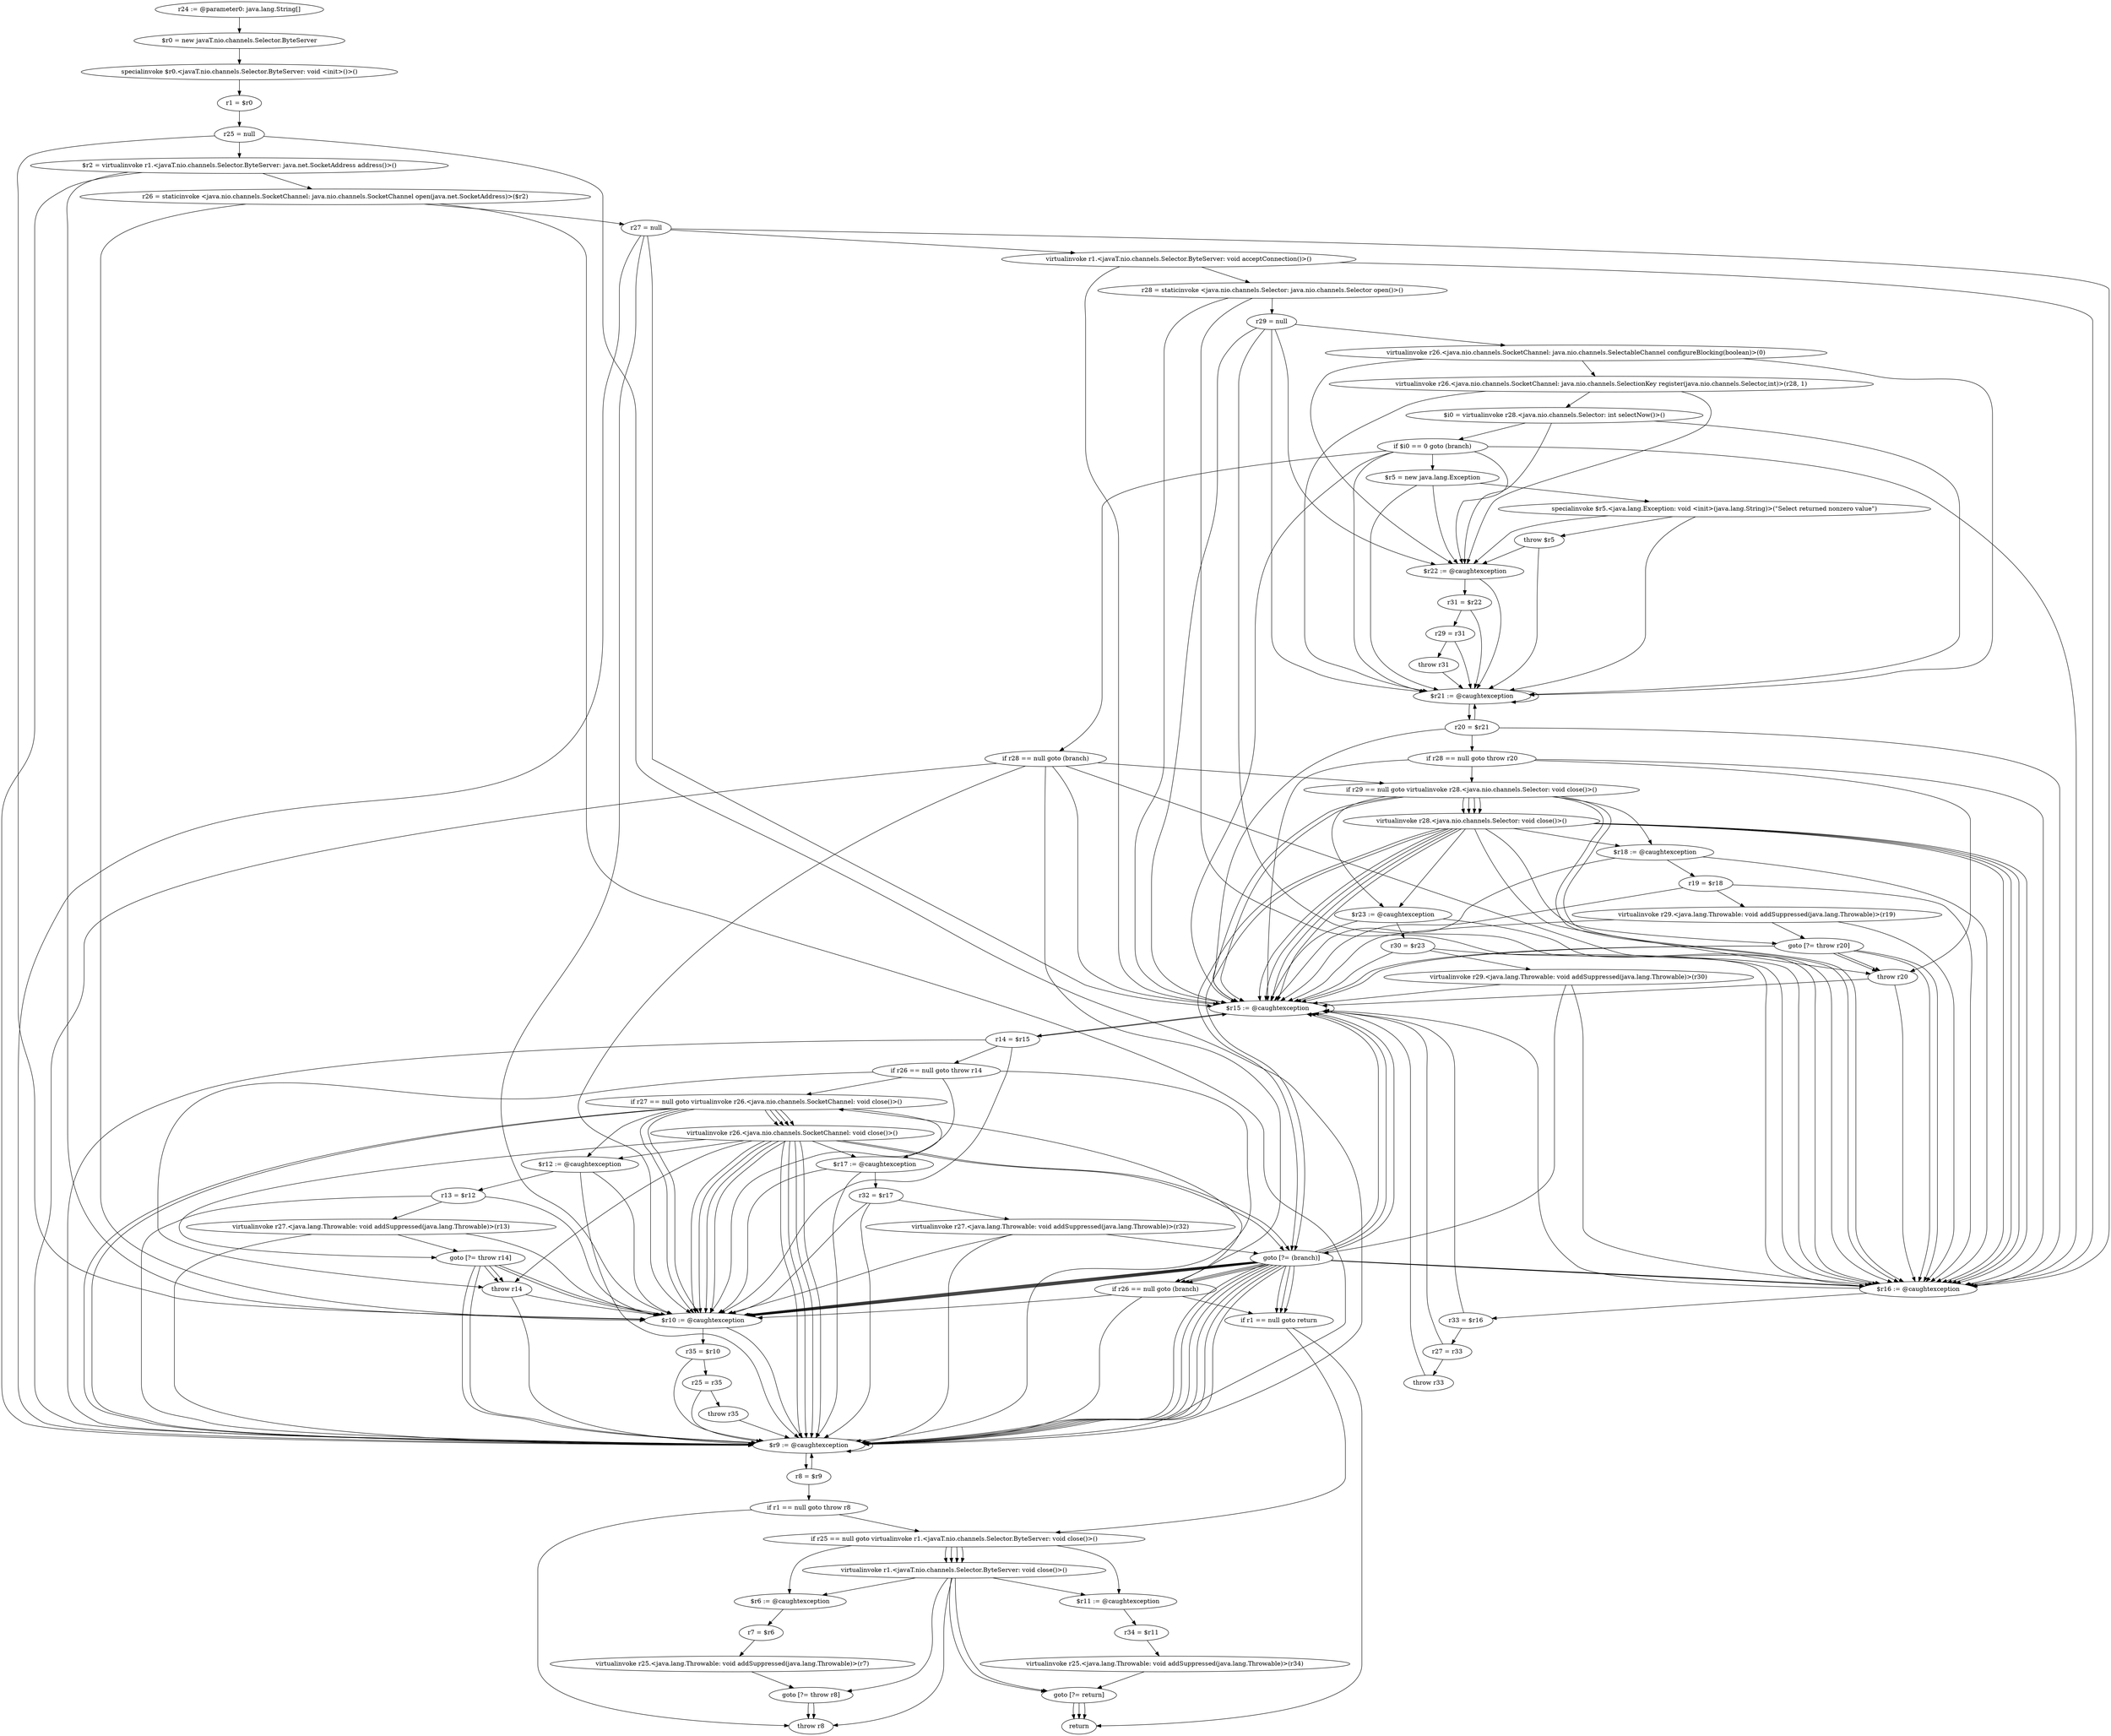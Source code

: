 digraph "unitGraph" {
    "r24 := @parameter0: java.lang.String[]"
    "$r0 = new javaT.nio.channels.Selector.ByteServer"
    "specialinvoke $r0.<javaT.nio.channels.Selector.ByteServer: void <init>()>()"
    "r1 = $r0"
    "r25 = null"
    "$r2 = virtualinvoke r1.<javaT.nio.channels.Selector.ByteServer: java.net.SocketAddress address()>()"
    "r26 = staticinvoke <java.nio.channels.SocketChannel: java.nio.channels.SocketChannel open(java.net.SocketAddress)>($r2)"
    "r27 = null"
    "virtualinvoke r1.<javaT.nio.channels.Selector.ByteServer: void acceptConnection()>()"
    "r28 = staticinvoke <java.nio.channels.Selector: java.nio.channels.Selector open()>()"
    "r29 = null"
    "virtualinvoke r26.<java.nio.channels.SocketChannel: java.nio.channels.SelectableChannel configureBlocking(boolean)>(0)"
    "virtualinvoke r26.<java.nio.channels.SocketChannel: java.nio.channels.SelectionKey register(java.nio.channels.Selector,int)>(r28, 1)"
    "$i0 = virtualinvoke r28.<java.nio.channels.Selector: int selectNow()>()"
    "if $i0 == 0 goto (branch)"
    "$r5 = new java.lang.Exception"
    "specialinvoke $r5.<java.lang.Exception: void <init>(java.lang.String)>(\"Select returned nonzero value\")"
    "throw $r5"
    "if r28 == null goto (branch)"
    "if r29 == null goto virtualinvoke r28.<java.nio.channels.Selector: void close()>()"
    "virtualinvoke r28.<java.nio.channels.Selector: void close()>()"
    "goto [?= (branch)]"
    "$r23 := @caughtexception"
    "r30 = $r23"
    "virtualinvoke r29.<java.lang.Throwable: void addSuppressed(java.lang.Throwable)>(r30)"
    "$r22 := @caughtexception"
    "r31 = $r22"
    "r29 = r31"
    "throw r31"
    "$r21 := @caughtexception"
    "r20 = $r21"
    "if r28 == null goto throw r20"
    "goto [?= throw r20]"
    "$r18 := @caughtexception"
    "r19 = $r18"
    "virtualinvoke r29.<java.lang.Throwable: void addSuppressed(java.lang.Throwable)>(r19)"
    "throw r20"
    "if r26 == null goto (branch)"
    "if r27 == null goto virtualinvoke r26.<java.nio.channels.SocketChannel: void close()>()"
    "virtualinvoke r26.<java.nio.channels.SocketChannel: void close()>()"
    "$r17 := @caughtexception"
    "r32 = $r17"
    "virtualinvoke r27.<java.lang.Throwable: void addSuppressed(java.lang.Throwable)>(r32)"
    "$r16 := @caughtexception"
    "r33 = $r16"
    "r27 = r33"
    "throw r33"
    "$r15 := @caughtexception"
    "r14 = $r15"
    "if r26 == null goto throw r14"
    "goto [?= throw r14]"
    "$r12 := @caughtexception"
    "r13 = $r12"
    "virtualinvoke r27.<java.lang.Throwable: void addSuppressed(java.lang.Throwable)>(r13)"
    "throw r14"
    "if r1 == null goto return"
    "if r25 == null goto virtualinvoke r1.<javaT.nio.channels.Selector.ByteServer: void close()>()"
    "virtualinvoke r1.<javaT.nio.channels.Selector.ByteServer: void close()>()"
    "goto [?= return]"
    "$r11 := @caughtexception"
    "r34 = $r11"
    "virtualinvoke r25.<java.lang.Throwable: void addSuppressed(java.lang.Throwable)>(r34)"
    "$r10 := @caughtexception"
    "r35 = $r10"
    "r25 = r35"
    "throw r35"
    "$r9 := @caughtexception"
    "r8 = $r9"
    "if r1 == null goto throw r8"
    "goto [?= throw r8]"
    "$r6 := @caughtexception"
    "r7 = $r6"
    "virtualinvoke r25.<java.lang.Throwable: void addSuppressed(java.lang.Throwable)>(r7)"
    "throw r8"
    "return"
    "r24 := @parameter0: java.lang.String[]"->"$r0 = new javaT.nio.channels.Selector.ByteServer";
    "$r0 = new javaT.nio.channels.Selector.ByteServer"->"specialinvoke $r0.<javaT.nio.channels.Selector.ByteServer: void <init>()>()";
    "specialinvoke $r0.<javaT.nio.channels.Selector.ByteServer: void <init>()>()"->"r1 = $r0";
    "r1 = $r0"->"r25 = null";
    "r25 = null"->"$r10 := @caughtexception";
    "r25 = null"->"$r9 := @caughtexception";
    "r25 = null"->"$r2 = virtualinvoke r1.<javaT.nio.channels.Selector.ByteServer: java.net.SocketAddress address()>()";
    "$r2 = virtualinvoke r1.<javaT.nio.channels.Selector.ByteServer: java.net.SocketAddress address()>()"->"$r10 := @caughtexception";
    "$r2 = virtualinvoke r1.<javaT.nio.channels.Selector.ByteServer: java.net.SocketAddress address()>()"->"$r9 := @caughtexception";
    "$r2 = virtualinvoke r1.<javaT.nio.channels.Selector.ByteServer: java.net.SocketAddress address()>()"->"r26 = staticinvoke <java.nio.channels.SocketChannel: java.nio.channels.SocketChannel open(java.net.SocketAddress)>($r2)";
    "r26 = staticinvoke <java.nio.channels.SocketChannel: java.nio.channels.SocketChannel open(java.net.SocketAddress)>($r2)"->"$r10 := @caughtexception";
    "r26 = staticinvoke <java.nio.channels.SocketChannel: java.nio.channels.SocketChannel open(java.net.SocketAddress)>($r2)"->"$r9 := @caughtexception";
    "r26 = staticinvoke <java.nio.channels.SocketChannel: java.nio.channels.SocketChannel open(java.net.SocketAddress)>($r2)"->"r27 = null";
    "r27 = null"->"$r16 := @caughtexception";
    "r27 = null"->"$r10 := @caughtexception";
    "r27 = null"->"$r15 := @caughtexception";
    "r27 = null"->"$r9 := @caughtexception";
    "r27 = null"->"virtualinvoke r1.<javaT.nio.channels.Selector.ByteServer: void acceptConnection()>()";
    "virtualinvoke r1.<javaT.nio.channels.Selector.ByteServer: void acceptConnection()>()"->"$r16 := @caughtexception";
    "virtualinvoke r1.<javaT.nio.channels.Selector.ByteServer: void acceptConnection()>()"->"$r15 := @caughtexception";
    "virtualinvoke r1.<javaT.nio.channels.Selector.ByteServer: void acceptConnection()>()"->"r28 = staticinvoke <java.nio.channels.Selector: java.nio.channels.Selector open()>()";
    "r28 = staticinvoke <java.nio.channels.Selector: java.nio.channels.Selector open()>()"->"$r16 := @caughtexception";
    "r28 = staticinvoke <java.nio.channels.Selector: java.nio.channels.Selector open()>()"->"$r15 := @caughtexception";
    "r28 = staticinvoke <java.nio.channels.Selector: java.nio.channels.Selector open()>()"->"r29 = null";
    "r29 = null"->"$r22 := @caughtexception";
    "r29 = null"->"$r16 := @caughtexception";
    "r29 = null"->"$r21 := @caughtexception";
    "r29 = null"->"$r15 := @caughtexception";
    "r29 = null"->"virtualinvoke r26.<java.nio.channels.SocketChannel: java.nio.channels.SelectableChannel configureBlocking(boolean)>(0)";
    "virtualinvoke r26.<java.nio.channels.SocketChannel: java.nio.channels.SelectableChannel configureBlocking(boolean)>(0)"->"$r22 := @caughtexception";
    "virtualinvoke r26.<java.nio.channels.SocketChannel: java.nio.channels.SelectableChannel configureBlocking(boolean)>(0)"->"$r21 := @caughtexception";
    "virtualinvoke r26.<java.nio.channels.SocketChannel: java.nio.channels.SelectableChannel configureBlocking(boolean)>(0)"->"virtualinvoke r26.<java.nio.channels.SocketChannel: java.nio.channels.SelectionKey register(java.nio.channels.Selector,int)>(r28, 1)";
    "virtualinvoke r26.<java.nio.channels.SocketChannel: java.nio.channels.SelectionKey register(java.nio.channels.Selector,int)>(r28, 1)"->"$r22 := @caughtexception";
    "virtualinvoke r26.<java.nio.channels.SocketChannel: java.nio.channels.SelectionKey register(java.nio.channels.Selector,int)>(r28, 1)"->"$r21 := @caughtexception";
    "virtualinvoke r26.<java.nio.channels.SocketChannel: java.nio.channels.SelectionKey register(java.nio.channels.Selector,int)>(r28, 1)"->"$i0 = virtualinvoke r28.<java.nio.channels.Selector: int selectNow()>()";
    "$i0 = virtualinvoke r28.<java.nio.channels.Selector: int selectNow()>()"->"$r22 := @caughtexception";
    "$i0 = virtualinvoke r28.<java.nio.channels.Selector: int selectNow()>()"->"$r21 := @caughtexception";
    "$i0 = virtualinvoke r28.<java.nio.channels.Selector: int selectNow()>()"->"if $i0 == 0 goto (branch)";
    "if $i0 == 0 goto (branch)"->"$r22 := @caughtexception";
    "if $i0 == 0 goto (branch)"->"$r16 := @caughtexception";
    "if $i0 == 0 goto (branch)"->"$r21 := @caughtexception";
    "if $i0 == 0 goto (branch)"->"$r15 := @caughtexception";
    "if $i0 == 0 goto (branch)"->"$r5 = new java.lang.Exception";
    "if $i0 == 0 goto (branch)"->"if r28 == null goto (branch)";
    "$r5 = new java.lang.Exception"->"$r22 := @caughtexception";
    "$r5 = new java.lang.Exception"->"$r21 := @caughtexception";
    "$r5 = new java.lang.Exception"->"specialinvoke $r5.<java.lang.Exception: void <init>(java.lang.String)>(\"Select returned nonzero value\")";
    "specialinvoke $r5.<java.lang.Exception: void <init>(java.lang.String)>(\"Select returned nonzero value\")"->"$r22 := @caughtexception";
    "specialinvoke $r5.<java.lang.Exception: void <init>(java.lang.String)>(\"Select returned nonzero value\")"->"$r21 := @caughtexception";
    "specialinvoke $r5.<java.lang.Exception: void <init>(java.lang.String)>(\"Select returned nonzero value\")"->"throw $r5";
    "throw $r5"->"$r22 := @caughtexception";
    "throw $r5"->"$r21 := @caughtexception";
    "if r28 == null goto (branch)"->"$r16 := @caughtexception";
    "if r28 == null goto (branch)"->"$r10 := @caughtexception";
    "if r28 == null goto (branch)"->"$r15 := @caughtexception";
    "if r28 == null goto (branch)"->"$r9 := @caughtexception";
    "if r28 == null goto (branch)"->"if r29 == null goto virtualinvoke r28.<java.nio.channels.Selector: void close()>()";
    "if r28 == null goto (branch)"->"if r26 == null goto (branch)";
    "if r29 == null goto virtualinvoke r28.<java.nio.channels.Selector: void close()>()"->"$r23 := @caughtexception";
    "if r29 == null goto virtualinvoke r28.<java.nio.channels.Selector: void close()>()"->"$r16 := @caughtexception";
    "if r29 == null goto virtualinvoke r28.<java.nio.channels.Selector: void close()>()"->"$r15 := @caughtexception";
    "if r29 == null goto virtualinvoke r28.<java.nio.channels.Selector: void close()>()"->"virtualinvoke r28.<java.nio.channels.Selector: void close()>()";
    "if r29 == null goto virtualinvoke r28.<java.nio.channels.Selector: void close()>()"->"virtualinvoke r28.<java.nio.channels.Selector: void close()>()";
    "virtualinvoke r28.<java.nio.channels.Selector: void close()>()"->"$r23 := @caughtexception";
    "virtualinvoke r28.<java.nio.channels.Selector: void close()>()"->"$r16 := @caughtexception";
    "virtualinvoke r28.<java.nio.channels.Selector: void close()>()"->"$r15 := @caughtexception";
    "virtualinvoke r28.<java.nio.channels.Selector: void close()>()"->"goto [?= (branch)]";
    "goto [?= (branch)]"->"$r16 := @caughtexception";
    "goto [?= (branch)]"->"$r10 := @caughtexception";
    "goto [?= (branch)]"->"$r15 := @caughtexception";
    "goto [?= (branch)]"->"$r9 := @caughtexception";
    "goto [?= (branch)]"->"if r26 == null goto (branch)";
    "$r23 := @caughtexception"->"$r16 := @caughtexception";
    "$r23 := @caughtexception"->"$r15 := @caughtexception";
    "$r23 := @caughtexception"->"r30 = $r23";
    "r30 = $r23"->"$r16 := @caughtexception";
    "r30 = $r23"->"$r15 := @caughtexception";
    "r30 = $r23"->"virtualinvoke r29.<java.lang.Throwable: void addSuppressed(java.lang.Throwable)>(r30)";
    "virtualinvoke r29.<java.lang.Throwable: void addSuppressed(java.lang.Throwable)>(r30)"->"$r16 := @caughtexception";
    "virtualinvoke r29.<java.lang.Throwable: void addSuppressed(java.lang.Throwable)>(r30)"->"$r15 := @caughtexception";
    "virtualinvoke r29.<java.lang.Throwable: void addSuppressed(java.lang.Throwable)>(r30)"->"goto [?= (branch)]";
    "goto [?= (branch)]"->"$r16 := @caughtexception";
    "goto [?= (branch)]"->"$r10 := @caughtexception";
    "goto [?= (branch)]"->"$r15 := @caughtexception";
    "goto [?= (branch)]"->"$r9 := @caughtexception";
    "goto [?= (branch)]"->"if r26 == null goto (branch)";
    "virtualinvoke r28.<java.nio.channels.Selector: void close()>()"->"$r16 := @caughtexception";
    "virtualinvoke r28.<java.nio.channels.Selector: void close()>()"->"$r15 := @caughtexception";
    "virtualinvoke r28.<java.nio.channels.Selector: void close()>()"->"goto [?= (branch)]";
    "goto [?= (branch)]"->"$r16 := @caughtexception";
    "goto [?= (branch)]"->"$r10 := @caughtexception";
    "goto [?= (branch)]"->"$r15 := @caughtexception";
    "goto [?= (branch)]"->"$r9 := @caughtexception";
    "goto [?= (branch)]"->"if r26 == null goto (branch)";
    "$r22 := @caughtexception"->"r31 = $r22";
    "$r22 := @caughtexception"->"$r21 := @caughtexception";
    "r31 = $r22"->"r29 = r31";
    "r31 = $r22"->"$r21 := @caughtexception";
    "r29 = r31"->"throw r31";
    "r29 = r31"->"$r21 := @caughtexception";
    "throw r31"->"$r21 := @caughtexception";
    "$r21 := @caughtexception"->"r20 = $r21";
    "$r21 := @caughtexception"->"$r21 := @caughtexception";
    "r20 = $r21"->"$r21 := @caughtexception";
    "r20 = $r21"->"$r16 := @caughtexception";
    "r20 = $r21"->"$r15 := @caughtexception";
    "r20 = $r21"->"if r28 == null goto throw r20";
    "if r28 == null goto throw r20"->"if r29 == null goto virtualinvoke r28.<java.nio.channels.Selector: void close()>()";
    "if r28 == null goto throw r20"->"throw r20";
    "if r28 == null goto throw r20"->"$r16 := @caughtexception";
    "if r28 == null goto throw r20"->"$r15 := @caughtexception";
    "if r29 == null goto virtualinvoke r28.<java.nio.channels.Selector: void close()>()"->"$r18 := @caughtexception";
    "if r29 == null goto virtualinvoke r28.<java.nio.channels.Selector: void close()>()"->"$r16 := @caughtexception";
    "if r29 == null goto virtualinvoke r28.<java.nio.channels.Selector: void close()>()"->"$r15 := @caughtexception";
    "if r29 == null goto virtualinvoke r28.<java.nio.channels.Selector: void close()>()"->"virtualinvoke r28.<java.nio.channels.Selector: void close()>()";
    "if r29 == null goto virtualinvoke r28.<java.nio.channels.Selector: void close()>()"->"virtualinvoke r28.<java.nio.channels.Selector: void close()>()";
    "virtualinvoke r28.<java.nio.channels.Selector: void close()>()"->"$r18 := @caughtexception";
    "virtualinvoke r28.<java.nio.channels.Selector: void close()>()"->"$r16 := @caughtexception";
    "virtualinvoke r28.<java.nio.channels.Selector: void close()>()"->"$r15 := @caughtexception";
    "virtualinvoke r28.<java.nio.channels.Selector: void close()>()"->"goto [?= throw r20]";
    "goto [?= throw r20]"->"$r16 := @caughtexception";
    "goto [?= throw r20]"->"$r15 := @caughtexception";
    "goto [?= throw r20]"->"throw r20";
    "$r18 := @caughtexception"->"$r16 := @caughtexception";
    "$r18 := @caughtexception"->"$r15 := @caughtexception";
    "$r18 := @caughtexception"->"r19 = $r18";
    "r19 = $r18"->"$r16 := @caughtexception";
    "r19 = $r18"->"$r15 := @caughtexception";
    "r19 = $r18"->"virtualinvoke r29.<java.lang.Throwable: void addSuppressed(java.lang.Throwable)>(r19)";
    "virtualinvoke r29.<java.lang.Throwable: void addSuppressed(java.lang.Throwable)>(r19)"->"$r16 := @caughtexception";
    "virtualinvoke r29.<java.lang.Throwable: void addSuppressed(java.lang.Throwable)>(r19)"->"$r15 := @caughtexception";
    "virtualinvoke r29.<java.lang.Throwable: void addSuppressed(java.lang.Throwable)>(r19)"->"goto [?= throw r20]";
    "goto [?= throw r20]"->"$r16 := @caughtexception";
    "goto [?= throw r20]"->"$r15 := @caughtexception";
    "goto [?= throw r20]"->"throw r20";
    "virtualinvoke r28.<java.nio.channels.Selector: void close()>()"->"$r16 := @caughtexception";
    "virtualinvoke r28.<java.nio.channels.Selector: void close()>()"->"$r15 := @caughtexception";
    "virtualinvoke r28.<java.nio.channels.Selector: void close()>()"->"throw r20";
    "throw r20"->"$r16 := @caughtexception";
    "throw r20"->"$r15 := @caughtexception";
    "if r26 == null goto (branch)"->"if r27 == null goto virtualinvoke r26.<java.nio.channels.SocketChannel: void close()>()";
    "if r26 == null goto (branch)"->"if r1 == null goto return";
    "if r26 == null goto (branch)"->"$r10 := @caughtexception";
    "if r26 == null goto (branch)"->"$r9 := @caughtexception";
    "if r27 == null goto virtualinvoke r26.<java.nio.channels.SocketChannel: void close()>()"->"$r17 := @caughtexception";
    "if r27 == null goto virtualinvoke r26.<java.nio.channels.SocketChannel: void close()>()"->"$r10 := @caughtexception";
    "if r27 == null goto virtualinvoke r26.<java.nio.channels.SocketChannel: void close()>()"->"$r9 := @caughtexception";
    "if r27 == null goto virtualinvoke r26.<java.nio.channels.SocketChannel: void close()>()"->"virtualinvoke r26.<java.nio.channels.SocketChannel: void close()>()";
    "if r27 == null goto virtualinvoke r26.<java.nio.channels.SocketChannel: void close()>()"->"virtualinvoke r26.<java.nio.channels.SocketChannel: void close()>()";
    "virtualinvoke r26.<java.nio.channels.SocketChannel: void close()>()"->"$r17 := @caughtexception";
    "virtualinvoke r26.<java.nio.channels.SocketChannel: void close()>()"->"$r10 := @caughtexception";
    "virtualinvoke r26.<java.nio.channels.SocketChannel: void close()>()"->"$r9 := @caughtexception";
    "virtualinvoke r26.<java.nio.channels.SocketChannel: void close()>()"->"goto [?= (branch)]";
    "goto [?= (branch)]"->"$r10 := @caughtexception";
    "goto [?= (branch)]"->"$r9 := @caughtexception";
    "goto [?= (branch)]"->"if r1 == null goto return";
    "$r17 := @caughtexception"->"$r10 := @caughtexception";
    "$r17 := @caughtexception"->"$r9 := @caughtexception";
    "$r17 := @caughtexception"->"r32 = $r17";
    "r32 = $r17"->"$r10 := @caughtexception";
    "r32 = $r17"->"$r9 := @caughtexception";
    "r32 = $r17"->"virtualinvoke r27.<java.lang.Throwable: void addSuppressed(java.lang.Throwable)>(r32)";
    "virtualinvoke r27.<java.lang.Throwable: void addSuppressed(java.lang.Throwable)>(r32)"->"$r10 := @caughtexception";
    "virtualinvoke r27.<java.lang.Throwable: void addSuppressed(java.lang.Throwable)>(r32)"->"$r9 := @caughtexception";
    "virtualinvoke r27.<java.lang.Throwable: void addSuppressed(java.lang.Throwable)>(r32)"->"goto [?= (branch)]";
    "goto [?= (branch)]"->"$r10 := @caughtexception";
    "goto [?= (branch)]"->"$r9 := @caughtexception";
    "goto [?= (branch)]"->"if r1 == null goto return";
    "virtualinvoke r26.<java.nio.channels.SocketChannel: void close()>()"->"$r10 := @caughtexception";
    "virtualinvoke r26.<java.nio.channels.SocketChannel: void close()>()"->"$r9 := @caughtexception";
    "virtualinvoke r26.<java.nio.channels.SocketChannel: void close()>()"->"goto [?= (branch)]";
    "goto [?= (branch)]"->"$r10 := @caughtexception";
    "goto [?= (branch)]"->"$r9 := @caughtexception";
    "goto [?= (branch)]"->"if r1 == null goto return";
    "$r16 := @caughtexception"->"r33 = $r16";
    "$r16 := @caughtexception"->"$r15 := @caughtexception";
    "r33 = $r16"->"r27 = r33";
    "r33 = $r16"->"$r15 := @caughtexception";
    "r27 = r33"->"throw r33";
    "r27 = r33"->"$r15 := @caughtexception";
    "throw r33"->"$r15 := @caughtexception";
    "$r15 := @caughtexception"->"r14 = $r15";
    "$r15 := @caughtexception"->"$r15 := @caughtexception";
    "r14 = $r15"->"$r15 := @caughtexception";
    "r14 = $r15"->"$r10 := @caughtexception";
    "r14 = $r15"->"$r9 := @caughtexception";
    "r14 = $r15"->"if r26 == null goto throw r14";
    "if r26 == null goto throw r14"->"if r27 == null goto virtualinvoke r26.<java.nio.channels.SocketChannel: void close()>()";
    "if r26 == null goto throw r14"->"throw r14";
    "if r26 == null goto throw r14"->"$r10 := @caughtexception";
    "if r26 == null goto throw r14"->"$r9 := @caughtexception";
    "if r27 == null goto virtualinvoke r26.<java.nio.channels.SocketChannel: void close()>()"->"$r12 := @caughtexception";
    "if r27 == null goto virtualinvoke r26.<java.nio.channels.SocketChannel: void close()>()"->"$r10 := @caughtexception";
    "if r27 == null goto virtualinvoke r26.<java.nio.channels.SocketChannel: void close()>()"->"$r9 := @caughtexception";
    "if r27 == null goto virtualinvoke r26.<java.nio.channels.SocketChannel: void close()>()"->"virtualinvoke r26.<java.nio.channels.SocketChannel: void close()>()";
    "if r27 == null goto virtualinvoke r26.<java.nio.channels.SocketChannel: void close()>()"->"virtualinvoke r26.<java.nio.channels.SocketChannel: void close()>()";
    "virtualinvoke r26.<java.nio.channels.SocketChannel: void close()>()"->"$r12 := @caughtexception";
    "virtualinvoke r26.<java.nio.channels.SocketChannel: void close()>()"->"$r10 := @caughtexception";
    "virtualinvoke r26.<java.nio.channels.SocketChannel: void close()>()"->"$r9 := @caughtexception";
    "virtualinvoke r26.<java.nio.channels.SocketChannel: void close()>()"->"goto [?= throw r14]";
    "goto [?= throw r14]"->"$r10 := @caughtexception";
    "goto [?= throw r14]"->"$r9 := @caughtexception";
    "goto [?= throw r14]"->"throw r14";
    "$r12 := @caughtexception"->"$r10 := @caughtexception";
    "$r12 := @caughtexception"->"$r9 := @caughtexception";
    "$r12 := @caughtexception"->"r13 = $r12";
    "r13 = $r12"->"$r10 := @caughtexception";
    "r13 = $r12"->"$r9 := @caughtexception";
    "r13 = $r12"->"virtualinvoke r27.<java.lang.Throwable: void addSuppressed(java.lang.Throwable)>(r13)";
    "virtualinvoke r27.<java.lang.Throwable: void addSuppressed(java.lang.Throwable)>(r13)"->"$r10 := @caughtexception";
    "virtualinvoke r27.<java.lang.Throwable: void addSuppressed(java.lang.Throwable)>(r13)"->"$r9 := @caughtexception";
    "virtualinvoke r27.<java.lang.Throwable: void addSuppressed(java.lang.Throwable)>(r13)"->"goto [?= throw r14]";
    "goto [?= throw r14]"->"$r10 := @caughtexception";
    "goto [?= throw r14]"->"$r9 := @caughtexception";
    "goto [?= throw r14]"->"throw r14";
    "virtualinvoke r26.<java.nio.channels.SocketChannel: void close()>()"->"$r10 := @caughtexception";
    "virtualinvoke r26.<java.nio.channels.SocketChannel: void close()>()"->"$r9 := @caughtexception";
    "virtualinvoke r26.<java.nio.channels.SocketChannel: void close()>()"->"throw r14";
    "throw r14"->"$r10 := @caughtexception";
    "throw r14"->"$r9 := @caughtexception";
    "if r1 == null goto return"->"if r25 == null goto virtualinvoke r1.<javaT.nio.channels.Selector.ByteServer: void close()>()";
    "if r1 == null goto return"->"return";
    "if r25 == null goto virtualinvoke r1.<javaT.nio.channels.Selector.ByteServer: void close()>()"->"virtualinvoke r1.<javaT.nio.channels.Selector.ByteServer: void close()>()";
    "if r25 == null goto virtualinvoke r1.<javaT.nio.channels.Selector.ByteServer: void close()>()"->"virtualinvoke r1.<javaT.nio.channels.Selector.ByteServer: void close()>()";
    "if r25 == null goto virtualinvoke r1.<javaT.nio.channels.Selector.ByteServer: void close()>()"->"$r11 := @caughtexception";
    "virtualinvoke r1.<javaT.nio.channels.Selector.ByteServer: void close()>()"->"goto [?= return]";
    "virtualinvoke r1.<javaT.nio.channels.Selector.ByteServer: void close()>()"->"$r11 := @caughtexception";
    "goto [?= return]"->"return";
    "$r11 := @caughtexception"->"r34 = $r11";
    "r34 = $r11"->"virtualinvoke r25.<java.lang.Throwable: void addSuppressed(java.lang.Throwable)>(r34)";
    "virtualinvoke r25.<java.lang.Throwable: void addSuppressed(java.lang.Throwable)>(r34)"->"goto [?= return]";
    "goto [?= return]"->"return";
    "virtualinvoke r1.<javaT.nio.channels.Selector.ByteServer: void close()>()"->"goto [?= return]";
    "goto [?= return]"->"return";
    "$r10 := @caughtexception"->"r35 = $r10";
    "$r10 := @caughtexception"->"$r9 := @caughtexception";
    "r35 = $r10"->"r25 = r35";
    "r35 = $r10"->"$r9 := @caughtexception";
    "r25 = r35"->"throw r35";
    "r25 = r35"->"$r9 := @caughtexception";
    "throw r35"->"$r9 := @caughtexception";
    "$r9 := @caughtexception"->"r8 = $r9";
    "$r9 := @caughtexception"->"$r9 := @caughtexception";
    "r8 = $r9"->"if r1 == null goto throw r8";
    "r8 = $r9"->"$r9 := @caughtexception";
    "if r1 == null goto throw r8"->"if r25 == null goto virtualinvoke r1.<javaT.nio.channels.Selector.ByteServer: void close()>()";
    "if r1 == null goto throw r8"->"throw r8";
    "if r25 == null goto virtualinvoke r1.<javaT.nio.channels.Selector.ByteServer: void close()>()"->"virtualinvoke r1.<javaT.nio.channels.Selector.ByteServer: void close()>()";
    "if r25 == null goto virtualinvoke r1.<javaT.nio.channels.Selector.ByteServer: void close()>()"->"virtualinvoke r1.<javaT.nio.channels.Selector.ByteServer: void close()>()";
    "if r25 == null goto virtualinvoke r1.<javaT.nio.channels.Selector.ByteServer: void close()>()"->"$r6 := @caughtexception";
    "virtualinvoke r1.<javaT.nio.channels.Selector.ByteServer: void close()>()"->"goto [?= throw r8]";
    "virtualinvoke r1.<javaT.nio.channels.Selector.ByteServer: void close()>()"->"$r6 := @caughtexception";
    "goto [?= throw r8]"->"throw r8";
    "$r6 := @caughtexception"->"r7 = $r6";
    "r7 = $r6"->"virtualinvoke r25.<java.lang.Throwable: void addSuppressed(java.lang.Throwable)>(r7)";
    "virtualinvoke r25.<java.lang.Throwable: void addSuppressed(java.lang.Throwable)>(r7)"->"goto [?= throw r8]";
    "goto [?= throw r8]"->"throw r8";
    "virtualinvoke r1.<javaT.nio.channels.Selector.ByteServer: void close()>()"->"throw r8";
}
